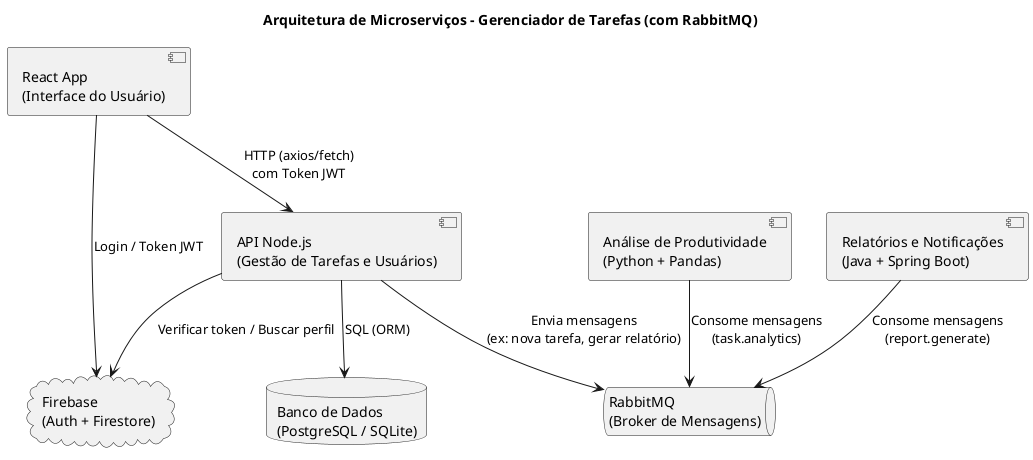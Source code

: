 @startuml
title Arquitetura de Microserviços - Gerenciador de Tarefas (com RabbitMQ)

' Frontend
component "React App\n(Interface do Usuário)" as Frontend

' Backend principal
component "API Node.js\n(Gestão de Tarefas e Usuários)" as NodeAPI

' Microserviços
component "Análise de Produtividade\n(Python + Pandas)" as PythonService
component "Relatórios e Notificações\n(Java + Spring Boot)" as JavaService

' Banco de dados
database "Banco de Dados\n(PostgreSQL / SQLite)" as DB

' Firebase
cloud "Firebase\n(Auth + Firestore)" as Firebase

' RabbitMQ
queue "RabbitMQ\n(Broker de Mensagens)" as MQ

' Relações
Frontend --> Firebase : Login / Token JWT
Frontend --> NodeAPI : HTTP (axios/fetch)\ncom Token JWT
NodeAPI --> Firebase : Verificar token / Buscar perfil
NodeAPI --> DB : SQL (ORM)

' Com RabbitMQ
NodeAPI --> MQ : Envia mensagens\n(ex: nova tarefa, gerar relatório)
PythonService --> MQ : Consome mensagens\n(task.analytics)
JavaService --> MQ : Consome mensagens\n(report.generate)

@enduml
